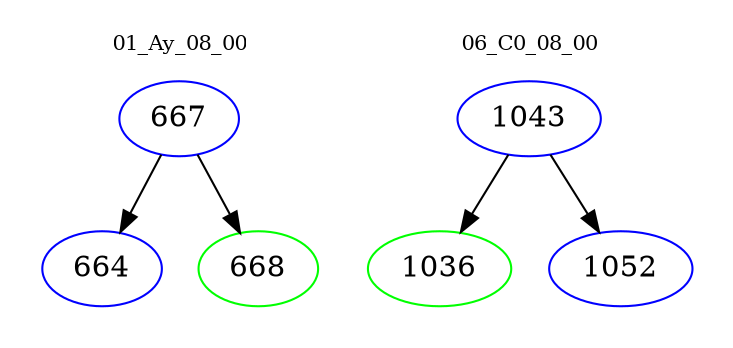digraph{
subgraph cluster_0 {
color = white
label = "01_Ay_08_00";
fontsize=10;
T0_667 [label="667", color="blue"]
T0_667 -> T0_664 [color="black"]
T0_664 [label="664", color="blue"]
T0_667 -> T0_668 [color="black"]
T0_668 [label="668", color="green"]
}
subgraph cluster_1 {
color = white
label = "06_C0_08_00";
fontsize=10;
T1_1043 [label="1043", color="blue"]
T1_1043 -> T1_1036 [color="black"]
T1_1036 [label="1036", color="green"]
T1_1043 -> T1_1052 [color="black"]
T1_1052 [label="1052", color="blue"]
}
}
